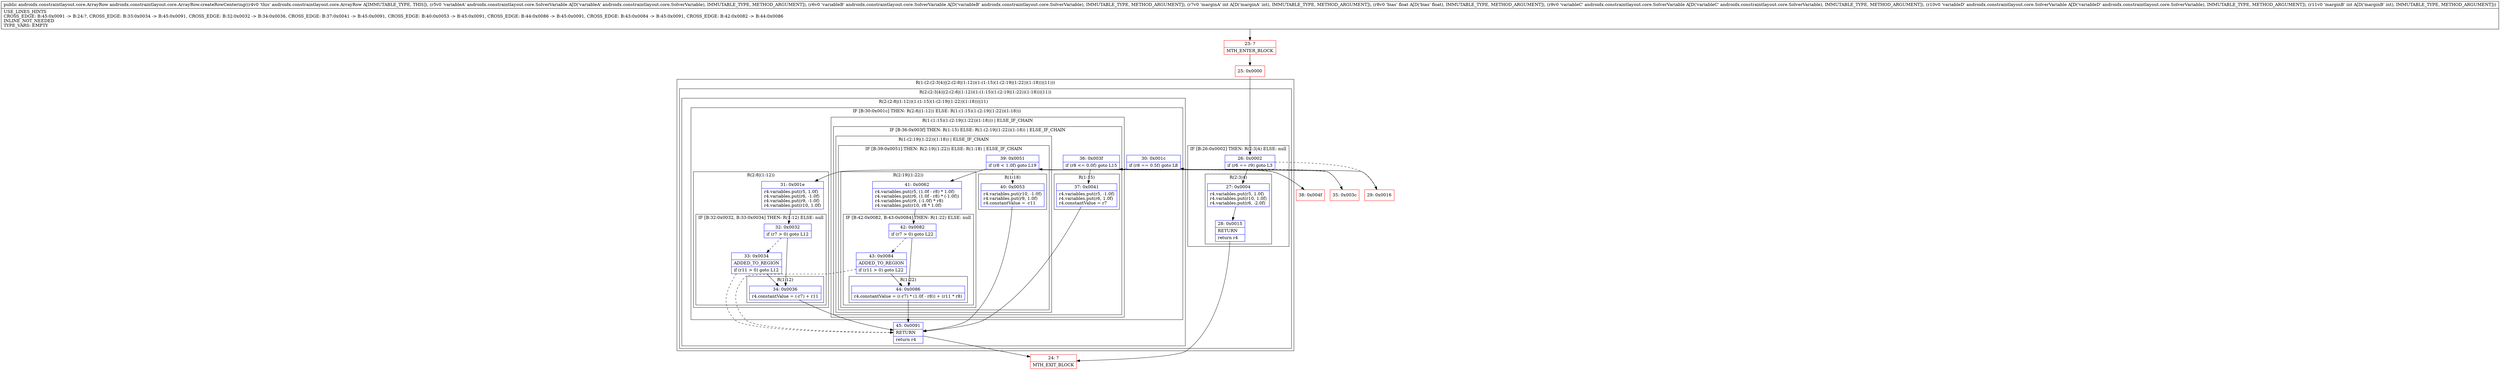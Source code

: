 digraph "CFG forandroidx.constraintlayout.core.ArrayRow.createRowCentering(Landroidx\/constraintlayout\/core\/SolverVariable;Landroidx\/constraintlayout\/core\/SolverVariable;IFLandroidx\/constraintlayout\/core\/SolverVariable;Landroidx\/constraintlayout\/core\/SolverVariable;I)Landroidx\/constraintlayout\/core\/ArrayRow;" {
subgraph cluster_Region_1856197860 {
label = "R(1:(2:(2:3|4)|(2:(2:8|(1:12))(1:(1:15)(1:(2:19|(1:22))(1:18)))|11)))";
node [shape=record,color=blue];
subgraph cluster_Region_968616649 {
label = "R(2:(2:3|4)|(2:(2:8|(1:12))(1:(1:15)(1:(2:19|(1:22))(1:18)))|11))";
node [shape=record,color=blue];
subgraph cluster_IfRegion_658053755 {
label = "IF [B:26:0x0002] THEN: R(2:3|4) ELSE: null";
node [shape=record,color=blue];
Node_26 [shape=record,label="{26\:\ 0x0002|if (r6 == r9) goto L3\l}"];
subgraph cluster_Region_1356643079 {
label = "R(2:3|4)";
node [shape=record,color=blue];
Node_27 [shape=record,label="{27\:\ 0x0004|r4.variables.put(r5, 1.0f)\lr4.variables.put(r10, 1.0f)\lr4.variables.put(r6, \-2.0f)\l}"];
Node_28 [shape=record,label="{28\:\ 0x0015|RETURN\l|return r4\l}"];
}
}
subgraph cluster_Region_615305612 {
label = "R(2:(2:8|(1:12))(1:(1:15)(1:(2:19|(1:22))(1:18)))|11)";
node [shape=record,color=blue];
subgraph cluster_IfRegion_1109887602 {
label = "IF [B:30:0x001c] THEN: R(2:8|(1:12)) ELSE: R(1:(1:15)(1:(2:19|(1:22))(1:18)))";
node [shape=record,color=blue];
Node_30 [shape=record,label="{30\:\ 0x001c|if (r8 == 0.5f) goto L8\l}"];
subgraph cluster_Region_765639311 {
label = "R(2:8|(1:12))";
node [shape=record,color=blue];
Node_31 [shape=record,label="{31\:\ 0x001e|r4.variables.put(r5, 1.0f)\lr4.variables.put(r6, \-1.0f)\lr4.variables.put(r9, \-1.0f)\lr4.variables.put(r10, 1.0f)\l}"];
subgraph cluster_IfRegion_412297407 {
label = "IF [B:32:0x0032, B:33:0x0034] THEN: R(1:12) ELSE: null";
node [shape=record,color=blue];
Node_32 [shape=record,label="{32\:\ 0x0032|if (r7 \> 0) goto L12\l}"];
Node_33 [shape=record,label="{33\:\ 0x0034|ADDED_TO_REGION\l|if (r11 \> 0) goto L12\l}"];
subgraph cluster_Region_1517398672 {
label = "R(1:12)";
node [shape=record,color=blue];
Node_34 [shape=record,label="{34\:\ 0x0036|r4.constantValue = (\-r7) + r11\l}"];
}
}
}
subgraph cluster_Region_620482486 {
label = "R(1:(1:15)(1:(2:19|(1:22))(1:18))) | ELSE_IF_CHAIN\l";
node [shape=record,color=blue];
subgraph cluster_IfRegion_473263972 {
label = "IF [B:36:0x003f] THEN: R(1:15) ELSE: R(1:(2:19|(1:22))(1:18)) | ELSE_IF_CHAIN\l";
node [shape=record,color=blue];
Node_36 [shape=record,label="{36\:\ 0x003f|if (r8 \<= 0.0f) goto L15\l}"];
subgraph cluster_Region_501377677 {
label = "R(1:15)";
node [shape=record,color=blue];
Node_37 [shape=record,label="{37\:\ 0x0041|r4.variables.put(r5, \-1.0f)\lr4.variables.put(r6, 1.0f)\lr4.constantValue = r7\l}"];
}
subgraph cluster_Region_1242588811 {
label = "R(1:(2:19|(1:22))(1:18)) | ELSE_IF_CHAIN\l";
node [shape=record,color=blue];
subgraph cluster_IfRegion_820807168 {
label = "IF [B:39:0x0051] THEN: R(2:19|(1:22)) ELSE: R(1:18) | ELSE_IF_CHAIN\l";
node [shape=record,color=blue];
Node_39 [shape=record,label="{39\:\ 0x0051|if (r8 \< 1.0f) goto L19\l}"];
subgraph cluster_Region_118853942 {
label = "R(2:19|(1:22))";
node [shape=record,color=blue];
Node_41 [shape=record,label="{41\:\ 0x0062|r4.variables.put(r5, (1.0f \- r8) * 1.0f)\lr4.variables.put(r6, (1.0f \- r8) * (\-1.0f))\lr4.variables.put(r9, (\-1.0f) * r8)\lr4.variables.put(r10, r8 * 1.0f)\l}"];
subgraph cluster_IfRegion_162342235 {
label = "IF [B:42:0x0082, B:43:0x0084] THEN: R(1:22) ELSE: null";
node [shape=record,color=blue];
Node_42 [shape=record,label="{42\:\ 0x0082|if (r7 \> 0) goto L22\l}"];
Node_43 [shape=record,label="{43\:\ 0x0084|ADDED_TO_REGION\l|if (r11 \> 0) goto L22\l}"];
subgraph cluster_Region_1086340827 {
label = "R(1:22)";
node [shape=record,color=blue];
Node_44 [shape=record,label="{44\:\ 0x0086|r4.constantValue = ((\-r7) * (1.0f \- r8)) + (r11 * r8)\l}"];
}
}
}
subgraph cluster_Region_348679237 {
label = "R(1:18)";
node [shape=record,color=blue];
Node_40 [shape=record,label="{40\:\ 0x0053|r4.variables.put(r10, \-1.0f)\lr4.variables.put(r9, 1.0f)\lr4.constantValue = \-r11\l}"];
}
}
}
}
}
}
Node_45 [shape=record,label="{45\:\ 0x0091|RETURN\l|return r4\l}"];
}
}
}
Node_23 [shape=record,color=red,label="{23\:\ ?|MTH_ENTER_BLOCK\l}"];
Node_25 [shape=record,color=red,label="{25\:\ 0x0000}"];
Node_24 [shape=record,color=red,label="{24\:\ ?|MTH_EXIT_BLOCK\l}"];
Node_29 [shape=record,color=red,label="{29\:\ 0x0016}"];
Node_35 [shape=record,color=red,label="{35\:\ 0x003c}"];
Node_38 [shape=record,color=red,label="{38\:\ 0x004f}"];
MethodNode[shape=record,label="{public androidx.constraintlayout.core.ArrayRow androidx.constraintlayout.core.ArrayRow.createRowCentering((r4v0 'this' androidx.constraintlayout.core.ArrayRow A[IMMUTABLE_TYPE, THIS]), (r5v0 'variableA' androidx.constraintlayout.core.SolverVariable A[D('variableA' androidx.constraintlayout.core.SolverVariable), IMMUTABLE_TYPE, METHOD_ARGUMENT]), (r6v0 'variableB' androidx.constraintlayout.core.SolverVariable A[D('variableB' androidx.constraintlayout.core.SolverVariable), IMMUTABLE_TYPE, METHOD_ARGUMENT]), (r7v0 'marginA' int A[D('marginA' int), IMMUTABLE_TYPE, METHOD_ARGUMENT]), (r8v0 'bias' float A[D('bias' float), IMMUTABLE_TYPE, METHOD_ARGUMENT]), (r9v0 'variableC' androidx.constraintlayout.core.SolverVariable A[D('variableC' androidx.constraintlayout.core.SolverVariable), IMMUTABLE_TYPE, METHOD_ARGUMENT]), (r10v0 'variableD' androidx.constraintlayout.core.SolverVariable A[D('variableD' androidx.constraintlayout.core.SolverVariable), IMMUTABLE_TYPE, METHOD_ARGUMENT]), (r11v0 'marginB' int A[D('marginB' int), IMMUTABLE_TYPE, METHOD_ARGUMENT]))  | USE_LINES_HINTS\lCROSS_EDGE: B:45:0x0091 \-\> B:24:?, CROSS_EDGE: B:33:0x0034 \-\> B:45:0x0091, CROSS_EDGE: B:32:0x0032 \-\> B:34:0x0036, CROSS_EDGE: B:37:0x0041 \-\> B:45:0x0091, CROSS_EDGE: B:40:0x0053 \-\> B:45:0x0091, CROSS_EDGE: B:44:0x0086 \-\> B:45:0x0091, CROSS_EDGE: B:43:0x0084 \-\> B:45:0x0091, CROSS_EDGE: B:42:0x0082 \-\> B:44:0x0086\lINLINE_NOT_NEEDED\lTYPE_VARS: EMPTY\l}"];
MethodNode -> Node_23;Node_26 -> Node_27;
Node_26 -> Node_29[style=dashed];
Node_27 -> Node_28;
Node_28 -> Node_24;
Node_30 -> Node_31;
Node_30 -> Node_35[style=dashed];
Node_31 -> Node_32;
Node_32 -> Node_33[style=dashed];
Node_32 -> Node_34;
Node_33 -> Node_34;
Node_33 -> Node_45[style=dashed];
Node_34 -> Node_45;
Node_36 -> Node_37;
Node_36 -> Node_38[style=dashed];
Node_37 -> Node_45;
Node_39 -> Node_40[style=dashed];
Node_39 -> Node_41;
Node_41 -> Node_42;
Node_42 -> Node_43[style=dashed];
Node_42 -> Node_44;
Node_43 -> Node_44;
Node_43 -> Node_45[style=dashed];
Node_44 -> Node_45;
Node_40 -> Node_45;
Node_45 -> Node_24;
Node_23 -> Node_25;
Node_25 -> Node_26;
Node_29 -> Node_30;
Node_35 -> Node_36;
Node_38 -> Node_39;
}

